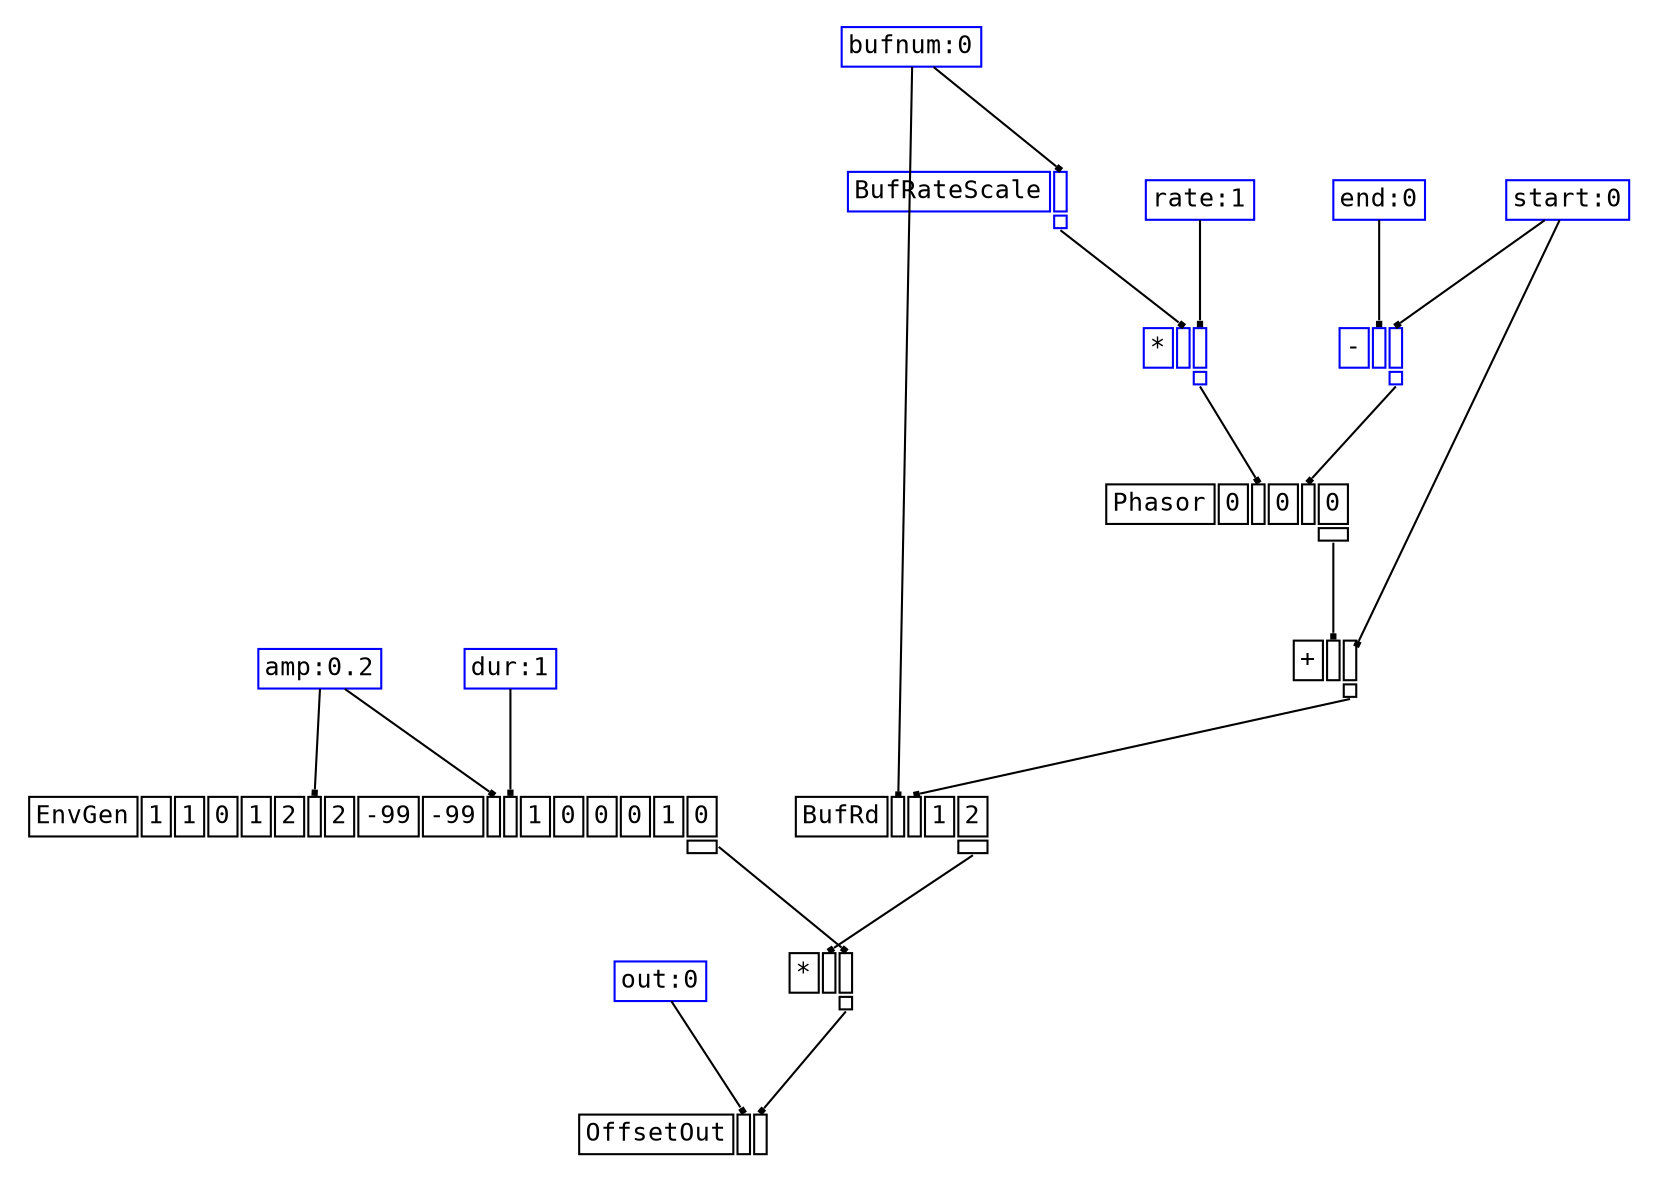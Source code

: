 digraph Anonymous {
graph [splines=false];
node [fontsize=12,fontname="Courier"];
edge [arrowhead=box,arrowsize=0.25];
k_16[shape="plaintext",color="blue",label=<<TABLE BORDER="0" CELLBORDER="1"><TR><TD PORT="o_0">dur:1</TD></TR></TABLE>>];
k_14[shape="plaintext",color="blue",label=<<TABLE BORDER="0" CELLBORDER="1"><TR><TD PORT="o_0">amp:0.2</TD></TR></TABLE>>];
k_7[shape="plaintext",color="blue",label=<<TABLE BORDER="0" CELLBORDER="1"><TR><TD PORT="o_0">start:0</TD></TR></TABLE>>];
k_6[shape="plaintext",color="blue",label=<<TABLE BORDER="0" CELLBORDER="1"><TR><TD PORT="o_0">end:0</TD></TR></TABLE>>];
k_4[shape="plaintext",color="blue",label=<<TABLE BORDER="0" CELLBORDER="1"><TR><TD PORT="o_0">rate:1</TD></TR></TABLE>>];
k_1[shape="plaintext",color="blue",label=<<TABLE BORDER="0" CELLBORDER="1"><TR><TD PORT="o_0">bufnum:0</TD></TR></TABLE>>];
k_0[shape="plaintext",color="blue",label=<<TABLE BORDER="0" CELLBORDER="1"><TR><TD PORT="o_0">out:0</TD></TR></TABLE>>];
u_3[shape="plaintext",color="blue",label=<<TABLE BORDER="0" CELLBORDER="1"><TR><TD>BufRateScale</TD><TD PORT="i_0" ID="u_3:i_0"></TD></TR><TR><TD BORDER="0"></TD><TD PORT="o_0" ID="u_3:o_0"></TD></TR></TABLE>>];
u_5[shape="plaintext",color="blue",label=<<TABLE BORDER="0" CELLBORDER="1"><TR><TD>*</TD><TD PORT="i_0" ID="u_5:i_0"></TD><TD PORT="i_1" ID="u_5:i_1"></TD></TR><TR><TD BORDER="0"></TD><TD BORDER="0"></TD><TD PORT="o_0" ID="u_5:o_0"></TD></TR></TABLE>>];
u_8[shape="plaintext",color="blue",label=<<TABLE BORDER="0" CELLBORDER="1"><TR><TD>-</TD><TD PORT="i_0" ID="u_8:i_0"></TD><TD PORT="i_1" ID="u_8:i_1"></TD></TR><TR><TD BORDER="0"></TD><TD BORDER="0"></TD><TD PORT="o_0" ID="u_8:o_0"></TD></TR></TABLE>>];
u_9[shape="plaintext",color="black",label=<<TABLE BORDER="0" CELLBORDER="1"><TR><TD>Phasor</TD><TD ID="u_9:K_0">0</TD><TD PORT="i_1" ID="u_9:i_1"></TD><TD ID="u_9:K_2">0</TD><TD PORT="i_3" ID="u_9:i_3"></TD><TD ID="u_9:K_4">0</TD></TR><TR><TD BORDER="0"></TD><TD BORDER="0"></TD><TD BORDER="0"></TD><TD BORDER="0"></TD><TD BORDER="0"></TD><TD PORT="o_0" ID="u_9:o_0"></TD></TR></TABLE>>];
u_10[shape="plaintext",color="black",label=<<TABLE BORDER="0" CELLBORDER="1"><TR><TD>+</TD><TD PORT="i_0" ID="u_10:i_0"></TD><TD PORT="i_1" ID="u_10:i_1"></TD></TR><TR><TD BORDER="0"></TD><TD BORDER="0"></TD><TD PORT="o_0" ID="u_10:o_0"></TD></TR></TABLE>>];
u_13[shape="plaintext",color="black",label=<<TABLE BORDER="0" CELLBORDER="1"><TR><TD>BufRd</TD><TD PORT="i_0" ID="u_13:i_0"></TD><TD PORT="i_1" ID="u_13:i_1"></TD><TD ID="u_13:K_2">1</TD><TD ID="u_13:K_3">2</TD></TR><TR><TD BORDER="0"></TD><TD BORDER="0"></TD><TD BORDER="0"></TD><TD BORDER="0"></TD><TD PORT="o_0" ID="u_13:o_0"></TD></TR></TABLE>>];
u_17[shape="plaintext",color="black",label=<<TABLE BORDER="0" CELLBORDER="1"><TR><TD>EnvGen</TD><TD ID="u_17:K_0">1</TD><TD ID="u_17:K_1">1</TD><TD ID="u_17:K_2">0</TD><TD ID="u_17:K_3">1</TD><TD ID="u_17:K_4">2</TD><TD PORT="i_5" ID="u_17:i_5"></TD><TD ID="u_17:K_6">2</TD><TD ID="u_17:K_7">-99</TD><TD ID="u_17:K_8">-99</TD><TD PORT="i_9" ID="u_17:i_9"></TD><TD PORT="i_10" ID="u_17:i_10"></TD><TD ID="u_17:K_11">1</TD><TD ID="u_17:K_12">0</TD><TD ID="u_17:K_13">0</TD><TD ID="u_17:K_14">0</TD><TD ID="u_17:K_15">1</TD><TD ID="u_17:K_16">0</TD></TR><TR><TD BORDER="0"></TD><TD BORDER="0"></TD><TD BORDER="0"></TD><TD BORDER="0"></TD><TD BORDER="0"></TD><TD BORDER="0"></TD><TD BORDER="0"></TD><TD BORDER="0"></TD><TD BORDER="0"></TD><TD BORDER="0"></TD><TD BORDER="0"></TD><TD BORDER="0"></TD><TD BORDER="0"></TD><TD BORDER="0"></TD><TD BORDER="0"></TD><TD BORDER="0"></TD><TD BORDER="0"></TD><TD PORT="o_0" ID="u_17:o_0"></TD></TR></TABLE>>];
u_18[shape="plaintext",color="black",label=<<TABLE BORDER="0" CELLBORDER="1"><TR><TD>*</TD><TD PORT="i_0" ID="u_18:i_0"></TD><TD PORT="i_1" ID="u_18:i_1"></TD></TR><TR><TD BORDER="0"></TD><TD BORDER="0"></TD><TD PORT="o_0" ID="u_18:o_0"></TD></TR></TABLE>>];
u_19[shape="plaintext",color="black",label=<<TABLE BORDER="0" CELLBORDER="1"><TR><TD>OffsetOut</TD><TD PORT="i_0" ID="u_19:i_0"></TD><TD PORT="i_1" ID="u_19:i_1"></TD></TR></TABLE>>];
k_1:o_0 -> u_3:i_0;
u_3:o_0 -> u_5:i_0;
k_4:o_0 -> u_5:i_1;
k_6:o_0 -> u_8:i_0;
k_7:o_0 -> u_8:i_1;
u_5:o_0 -> u_9:i_1;
u_8:o_0 -> u_9:i_3;
u_9:o_0 -> u_10:i_0;
k_7:o_0 -> u_10:i_1;
k_1:o_0 -> u_13:i_0;
u_10:o_0 -> u_13:i_1;
k_14:o_0 -> u_17:i_5;
k_14:o_0 -> u_17:i_9;
k_16:o_0 -> u_17:i_10;
u_13:o_0 -> u_18:i_0;
u_17:o_0 -> u_18:i_1;
k_0:o_0 -> u_19:i_0;
u_18:o_0 -> u_19:i_1;
}
